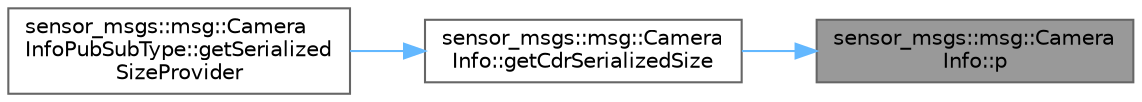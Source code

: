 digraph "sensor_msgs::msg::CameraInfo::p"
{
 // INTERACTIVE_SVG=YES
 // LATEX_PDF_SIZE
  bgcolor="transparent";
  edge [fontname=Helvetica,fontsize=10,labelfontname=Helvetica,labelfontsize=10];
  node [fontname=Helvetica,fontsize=10,shape=box,height=0.2,width=0.4];
  rankdir="RL";
  Node1 [id="Node000001",label="sensor_msgs::msg::Camera\lInfo::p",height=0.2,width=0.4,color="gray40", fillcolor="grey60", style="filled", fontcolor="black",tooltip="This function copies the value in member p"];
  Node1 -> Node2 [id="edge1_Node000001_Node000002",dir="back",color="steelblue1",style="solid",tooltip=" "];
  Node2 [id="Node000002",label="sensor_msgs::msg::Camera\lInfo::getCdrSerializedSize",height=0.2,width=0.4,color="grey40", fillcolor="white", style="filled",URL="$d7/d52/classsensor__msgs_1_1msg_1_1CameraInfo.html#af13edf9e037b3b75d3ceaac9e4f844b5",tooltip="This function returns the serialized size of a data depending on the buffer alignment."];
  Node2 -> Node3 [id="edge2_Node000002_Node000003",dir="back",color="steelblue1",style="solid",tooltip=" "];
  Node3 [id="Node000003",label="sensor_msgs::msg::Camera\lInfoPubSubType::getSerialized\lSizeProvider",height=0.2,width=0.4,color="grey40", fillcolor="white", style="filled",URL="$d4/d4d/classsensor__msgs_1_1msg_1_1CameraInfoPubSubType.html#a01f54894701250d259d24a7f7f447e8c",tooltip=" "];
}
